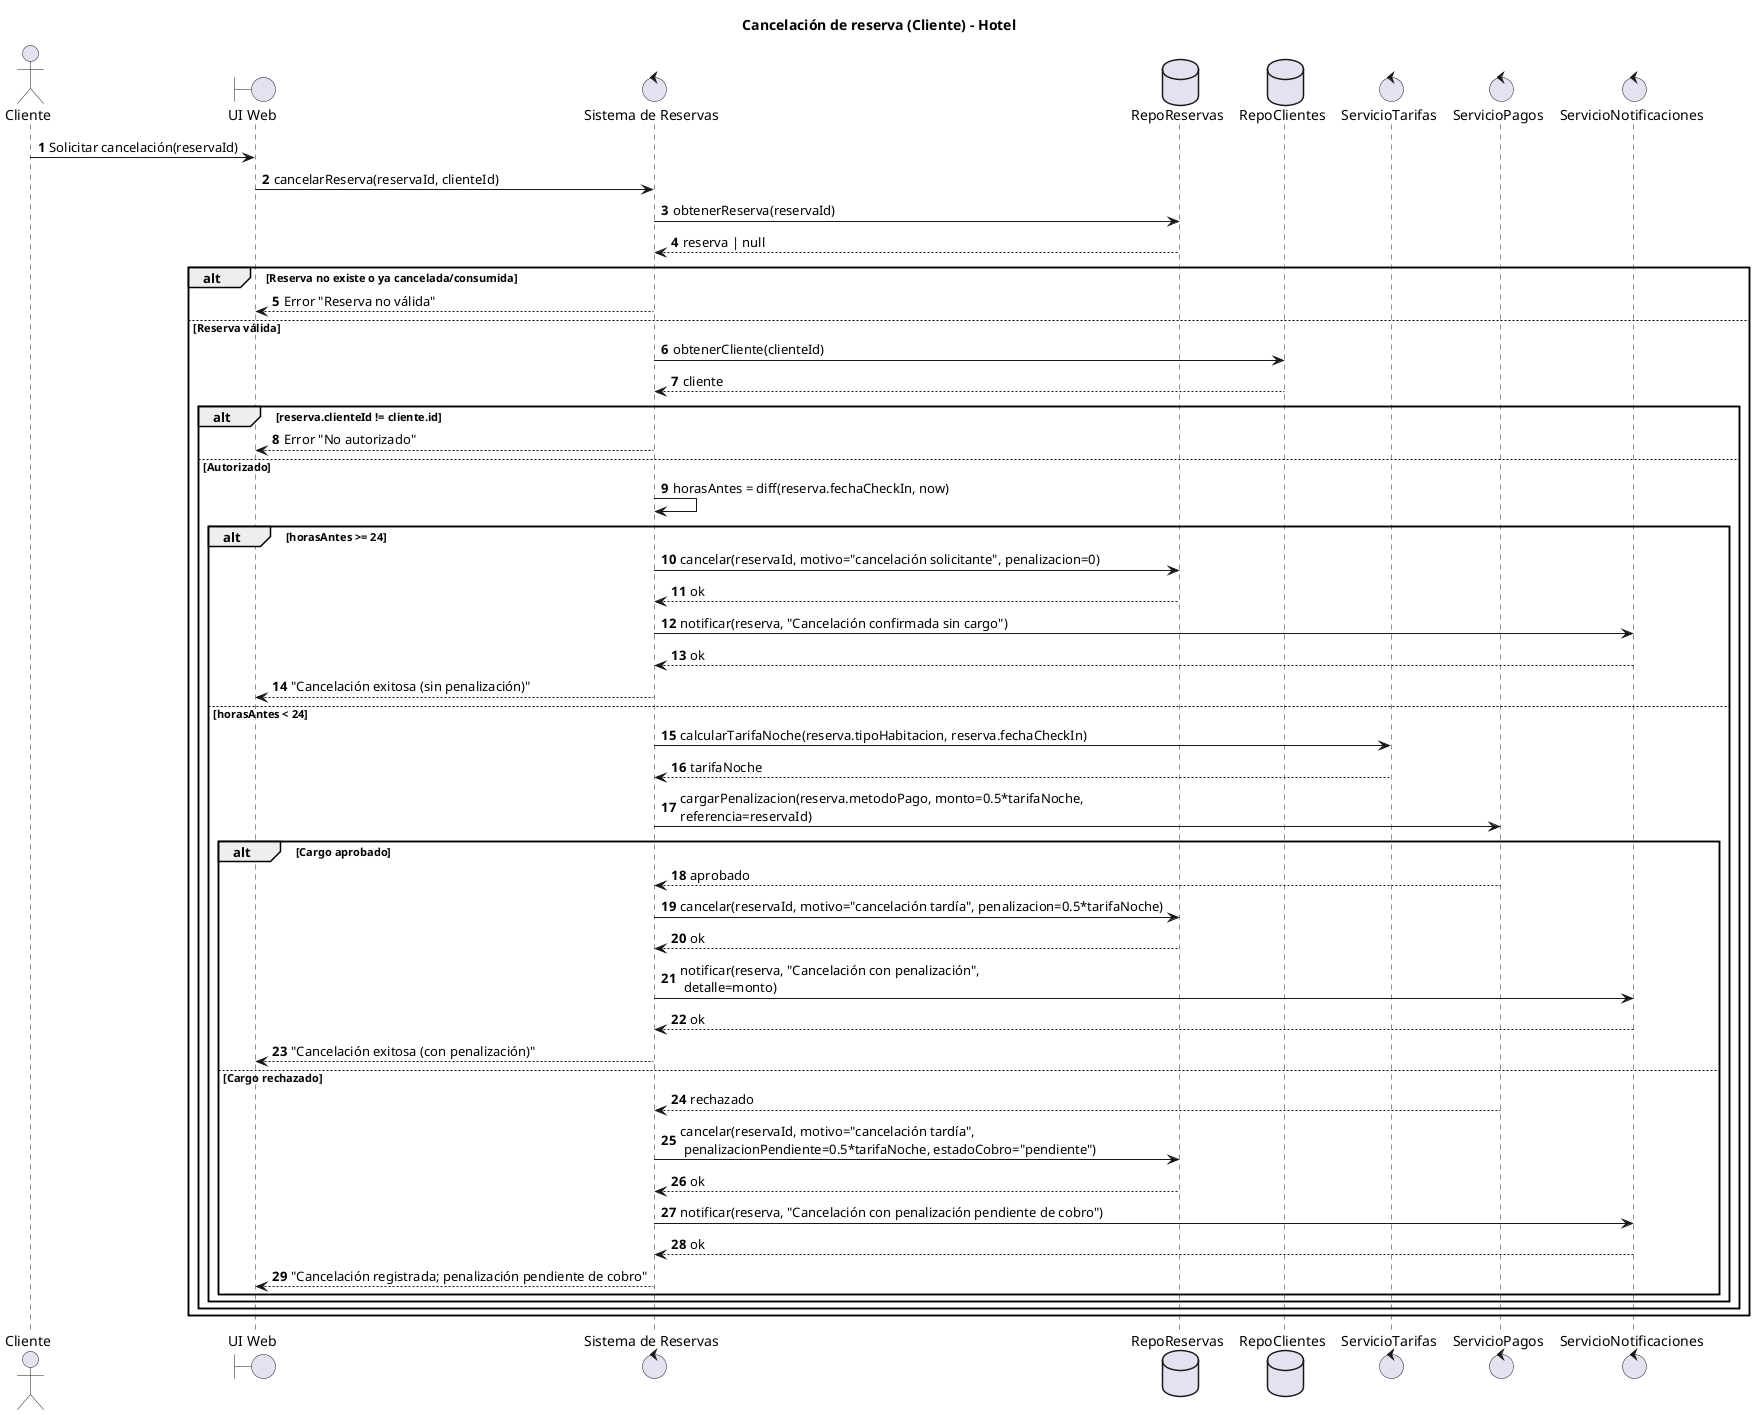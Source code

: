 @startuml
autonumber
title Cancelación de reserva (Cliente) - Hotel

actor "Cliente" as CLI
boundary "UI Web" as UIW
control "Sistema de Reservas" as S
database "RepoReservas" as RR
database "RepoClientes" as RC
control "ServicioTarifas" as ST
control "ServicioPagos" as SP
control "ServicioNotificaciones" as SN

' Inicio: cancelación iniciada por Cliente
CLI -> UIW: Solicitar cancelación(reservaId)
UIW -> S: cancelarReserva(reservaId, clienteId)

' Recuperar reserva y validar estado
S -> RR: obtenerReserva(reservaId)
RR --> S: reserva | null

alt Reserva no existe o ya cancelada/consumida
  S --> UIW: Error "Reserva no válida"
else Reserva válida
  ' Validar pertenencia del cliente
  S -> RC: obtenerCliente(clienteId)
  RC --> S: cliente

  alt reserva.clienteId != cliente.id
    S --> UIW: Error "No autorizado"
  else Autorizado
    ' Calcular ventana de penalización
    S -> S: horasAntes = diff(reserva.fechaCheckIn, now)

    alt horasAntes >= 24
      ' Sin penalización
      S -> RR: cancelar(reservaId, motivo="cancelación solicitante", penalizacion=0)
      RR --> S: ok

      ' Notificar
      S -> SN: notificar(reserva, "Cancelación confirmada sin cargo")
      SN --> S: ok

      S --> UIW: "Cancelación exitosa (sin penalización)"
    else horasAntes < 24
      ' Con penalización = 50% de 1 noche del tipo de habitación reservado
      S -> ST: calcularTarifaNoche(reserva.tipoHabitacion, reserva.fechaCheckIn)
      ST --> S: tarifaNoche

      S -> SP: cargarPenalizacion(reserva.metodoPago, monto=0.5*tarifaNoche,\nreferencia=reservaId)
      alt Cargo aprobado
        SP --> S: aprobado
        S -> RR: cancelar(reservaId, motivo="cancelación tardía", penalizacion=0.5*tarifaNoche)
        RR --> S: ok

        S -> SN: notificar(reserva, "Cancelación con penalización",\n detalle=monto)
        SN --> S: ok

        S --> UIW: "Cancelación exitosa (con penalización)"
      else Cargo rechazado
        SP --> S: rechazado
        ' Política: permitir la cancelación e informar deuda pendiente
        S -> RR: cancelar(reservaId, motivo="cancelación tardía",\n penalizacionPendiente=0.5*tarifaNoche, estadoCobro="pendiente")
        RR --> S: ok

        S -> SN: notificar(reserva, "Cancelación con penalización pendiente de cobro")
        SN --> S: ok

        S --> UIW: "Cancelación registrada; penalización pendiente de cobro"
      end
    end
  end
end
@enduml
